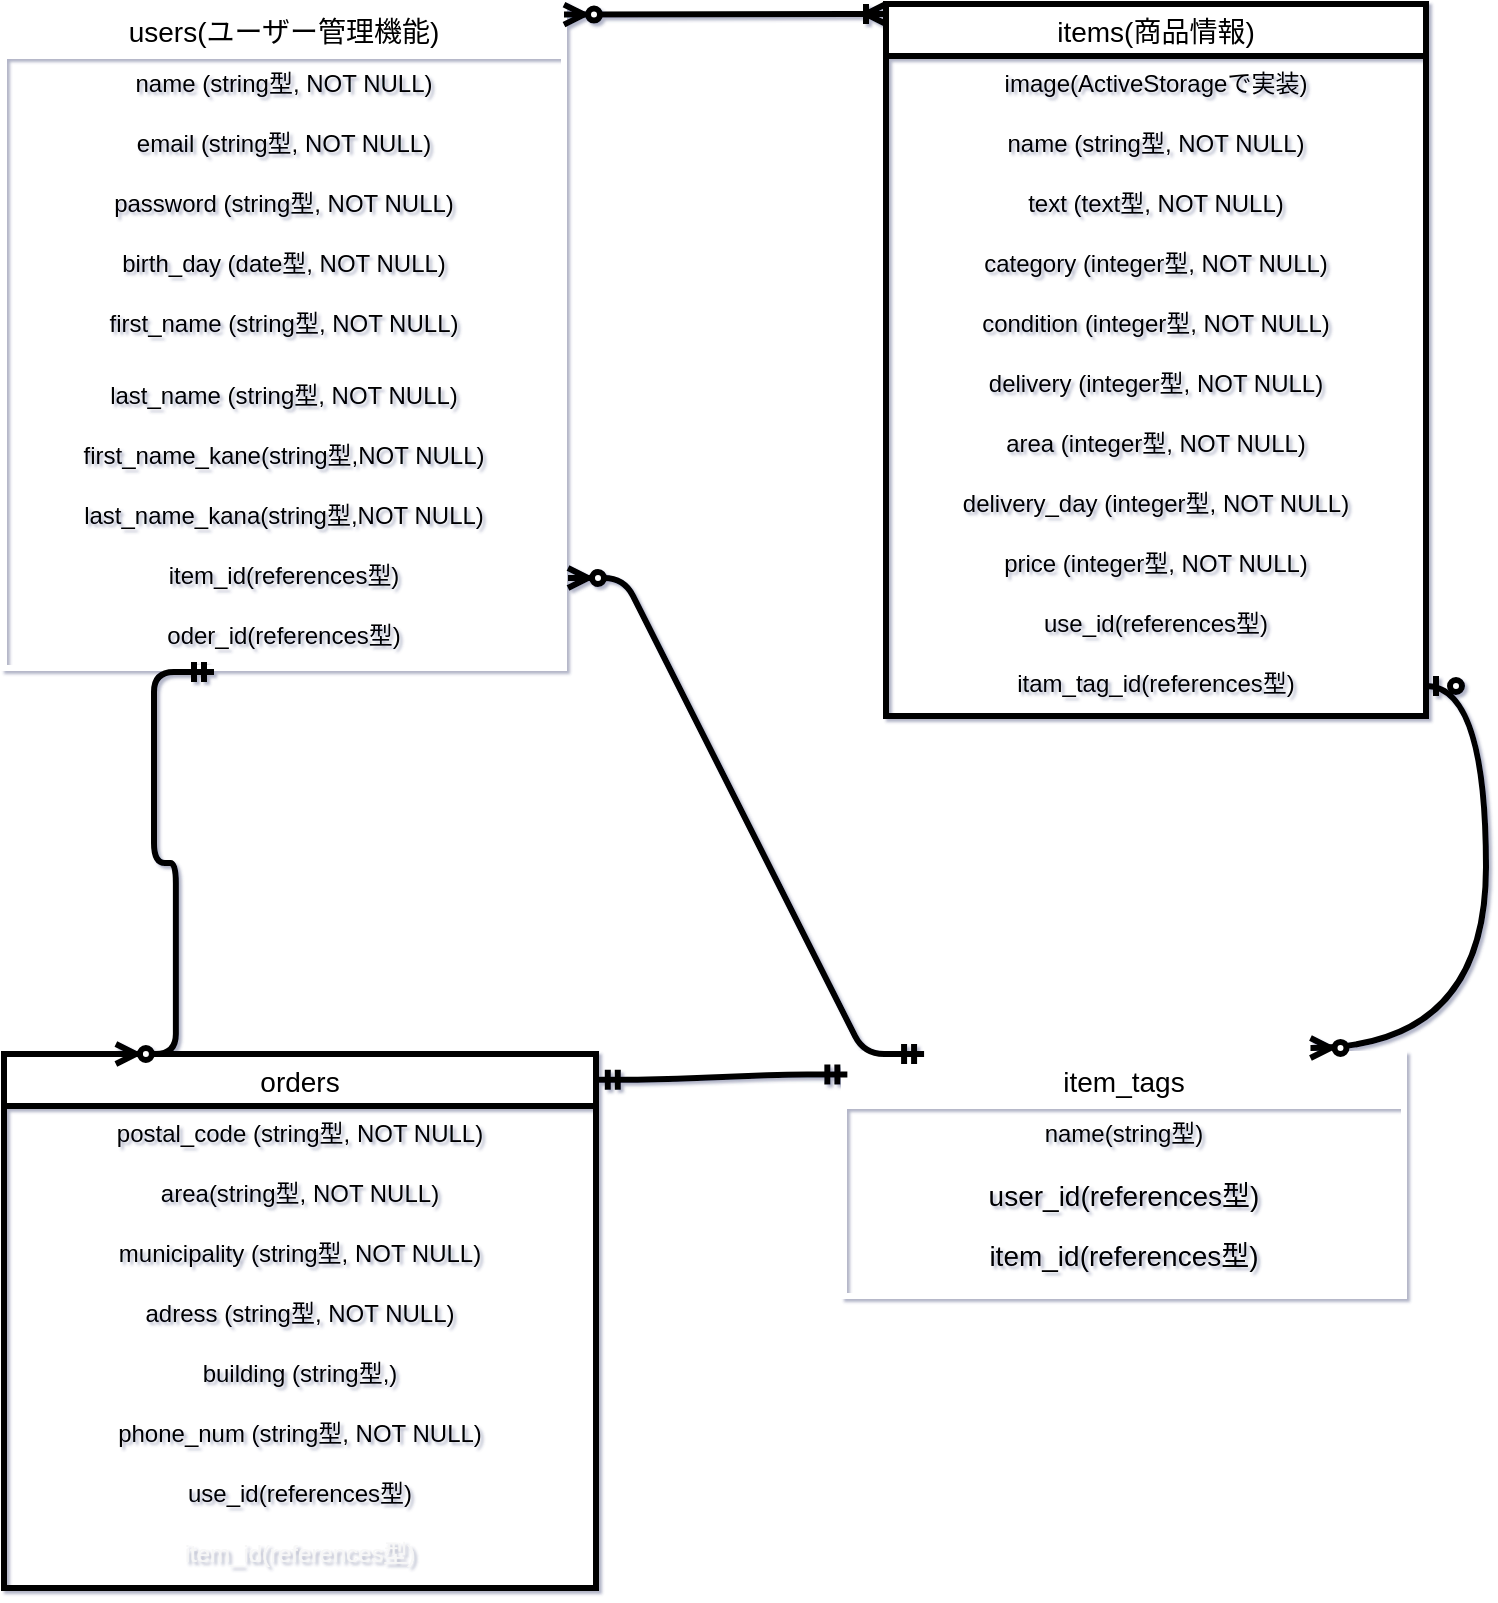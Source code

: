 <mxfile>
    <diagram id="lORFSKRW5LW8WPC1u9rT" name="ページ1">
        <mxGraphModel dx="1098" dy="1042" grid="1" gridSize="7" guides="1" tooltips="1" connect="0" arrows="0" fold="1" page="1" pageScale="1" pageWidth="827" pageHeight="1169" math="0" shadow="1">
            <root>
                <mxCell id="0"/>
                <mxCell id="1" parent="0"/>
                <mxCell id="52" value="users(ユーザー管理機能)" style="swimlane;fontStyle=0;childLayout=stackLayout;horizontal=1;startSize=26;horizontalStack=0;resizeParent=1;resizeParentMax=0;resizeLast=0;collapsible=1;marginBottom=0;align=center;fontSize=14;strokeColor=#FFFFFF;strokeWidth=3;" parent="1" vertex="1">
                    <mxGeometry x="70" y="35" width="280" height="332" as="geometry"/>
                </mxCell>
                <mxCell id="53" value="name (string型, NOT NULL)" style="text;strokeColor=none;fillColor=none;spacingLeft=4;spacingRight=4;overflow=hidden;rotatable=0;points=[[0,0.5],[1,0.5]];portConstraint=eastwest;fontSize=12;align=center;labelBackgroundColor=none;labelBorderColor=none;" parent="52" vertex="1">
                    <mxGeometry y="26" width="280" height="30" as="geometry"/>
                </mxCell>
                <mxCell id="57" value="email (string型, NOT NULL)" style="text;strokeColor=none;fillColor=none;spacingLeft=4;spacingRight=4;overflow=hidden;rotatable=0;points=[[0,0.5],[1,0.5]];portConstraint=eastwest;fontSize=12;align=center;" parent="52" vertex="1">
                    <mxGeometry y="56" width="280" height="30" as="geometry"/>
                </mxCell>
                <mxCell id="54" value="password (string型, NOT NULL)" style="text;strokeColor=none;fillColor=none;spacingLeft=4;spacingRight=4;overflow=hidden;rotatable=0;points=[[0,0.5],[1,0.5]];portConstraint=eastwest;fontSize=12;align=center;" parent="52" vertex="1">
                    <mxGeometry y="86" width="280" height="30" as="geometry"/>
                </mxCell>
                <mxCell id="55" value="birth_day (date型, NOT NULL)" style="text;strokeColor=none;fillColor=none;spacingLeft=4;spacingRight=4;overflow=hidden;rotatable=0;points=[[0,0.5],[1,0.5]];portConstraint=eastwest;fontSize=12;align=center;" parent="52" vertex="1">
                    <mxGeometry y="116" width="280" height="30" as="geometry"/>
                </mxCell>
                <mxCell id="58" value="first_name (string型, NOT NULL)" style="text;strokeColor=none;fillColor=none;spacingLeft=4;spacingRight=4;overflow=hidden;rotatable=0;points=[[0,0.5],[1,0.5]];portConstraint=eastwest;fontSize=12;align=center;" parent="52" vertex="1">
                    <mxGeometry y="146" width="280" height="36" as="geometry"/>
                </mxCell>
                <mxCell id="56" value="last_name (string型, NOT NULL)" style="text;strokeColor=none;fillColor=none;spacingLeft=4;spacingRight=4;overflow=hidden;rotatable=0;points=[[0,0.5],[1,0.5]];portConstraint=eastwest;fontSize=12;align=center;" parent="52" vertex="1">
                    <mxGeometry y="182" width="280" height="30" as="geometry"/>
                </mxCell>
                <mxCell id="147" value="first_name_kane(string型,NOT NULL)" style="text;strokeColor=none;fillColor=none;spacingLeft=4;spacingRight=4;overflow=hidden;rotatable=0;points=[[0,0.5],[1,0.5]];portConstraint=eastwest;fontSize=12;align=center;" parent="52" vertex="1">
                    <mxGeometry y="212" width="280" height="30" as="geometry"/>
                </mxCell>
                <mxCell id="148" value="last_name_kana(string型,NOT NULL)" style="text;strokeColor=none;fillColor=none;spacingLeft=4;spacingRight=4;overflow=hidden;rotatable=0;points=[[0,0.5],[1,0.5]];portConstraint=eastwest;fontSize=12;align=center;" parent="52" vertex="1">
                    <mxGeometry y="242" width="280" height="30" as="geometry"/>
                </mxCell>
                <mxCell id="150" value="item_id(references型)" style="text;strokeColor=none;fillColor=none;spacingLeft=4;spacingRight=4;overflow=hidden;rotatable=0;points=[[0,0.5],[1,0.5]];portConstraint=eastwest;fontSize=12;align=center;" parent="52" vertex="1">
                    <mxGeometry y="272" width="280" height="30" as="geometry"/>
                </mxCell>
                <mxCell id="151" value="oder_id(references型)" style="text;strokeColor=none;fillColor=none;spacingLeft=4;spacingRight=4;overflow=hidden;rotatable=0;points=[[0,0.5],[1,0.5]];portConstraint=eastwest;fontSize=12;align=center;" parent="52" vertex="1">
                    <mxGeometry y="302" width="280" height="30" as="geometry"/>
                </mxCell>
                <mxCell id="60" value="items(商品情報)" style="swimlane;fontStyle=0;childLayout=stackLayout;horizontal=1;startSize=26;horizontalStack=0;resizeParent=1;resizeParentMax=0;resizeLast=0;collapsible=1;marginBottom=0;align=center;fontSize=14;strokeWidth=3;" parent="1" vertex="1">
                    <mxGeometry x="511" y="35" width="270" height="356" as="geometry"/>
                </mxCell>
                <mxCell id="61" value="image(ActiveStorageで実装)" style="text;strokeColor=none;fillColor=none;spacingLeft=4;spacingRight=4;overflow=hidden;rotatable=0;points=[[0,0.5],[1,0.5]];portConstraint=eastwest;fontSize=12;align=center;" parent="60" vertex="1">
                    <mxGeometry y="26" width="270" height="30" as="geometry"/>
                </mxCell>
                <mxCell id="62" value="name (string型, NOT NULL)" style="text;strokeColor=none;fillColor=none;spacingLeft=4;spacingRight=4;overflow=hidden;rotatable=0;points=[[0,0.5],[1,0.5]];portConstraint=eastwest;fontSize=12;align=center;" parent="60" vertex="1">
                    <mxGeometry y="56" width="270" height="30" as="geometry"/>
                </mxCell>
                <mxCell id="63" value="text (text型, NOT NULL)" style="text;strokeColor=none;fillColor=none;spacingLeft=4;spacingRight=4;overflow=hidden;rotatable=0;points=[[0,0.5],[1,0.5]];portConstraint=eastwest;fontSize=12;align=center;" parent="60" vertex="1">
                    <mxGeometry y="86" width="270" height="30" as="geometry"/>
                </mxCell>
                <mxCell id="64" value="category (integer型, NOT NULL)" style="text;strokeColor=none;fillColor=none;spacingLeft=4;spacingRight=4;overflow=hidden;rotatable=0;points=[[0,0.5],[1,0.5]];portConstraint=eastwest;fontSize=12;align=center;" parent="60" vertex="1">
                    <mxGeometry y="116" width="270" height="30" as="geometry"/>
                </mxCell>
                <mxCell id="70" value="condition (integer型, NOT NULL)" style="text;strokeColor=none;fillColor=none;spacingLeft=4;spacingRight=4;overflow=hidden;rotatable=0;points=[[0,0.5],[1,0.5]];portConstraint=eastwest;fontSize=12;align=center;" parent="60" vertex="1">
                    <mxGeometry y="146" width="270" height="30" as="geometry"/>
                </mxCell>
                <mxCell id="71" value="delivery (integer型, NOT NULL)" style="text;strokeColor=none;fillColor=none;spacingLeft=4;spacingRight=4;overflow=hidden;rotatable=0;points=[[0,0.5],[1,0.5]];portConstraint=eastwest;fontSize=12;align=center;" parent="60" vertex="1">
                    <mxGeometry y="176" width="270" height="30" as="geometry"/>
                </mxCell>
                <mxCell id="72" value="area (integer型, NOT NULL)" style="text;strokeColor=none;fillColor=none;spacingLeft=4;spacingRight=4;overflow=hidden;rotatable=0;points=[[0,0.5],[1,0.5]];portConstraint=eastwest;fontSize=12;align=center;" parent="60" vertex="1">
                    <mxGeometry y="206" width="270" height="30" as="geometry"/>
                </mxCell>
                <mxCell id="73" value="delivery_day (integer型, NOT NULL)" style="text;strokeColor=none;fillColor=none;spacingLeft=4;spacingRight=4;overflow=hidden;rotatable=0;points=[[0,0.5],[1,0.5]];portConstraint=eastwest;fontSize=12;align=center;" parent="60" vertex="1">
                    <mxGeometry y="236" width="270" height="30" as="geometry"/>
                </mxCell>
                <mxCell id="69" value="price (integer型, NOT NULL)" style="text;strokeColor=none;fillColor=none;spacingLeft=4;spacingRight=4;overflow=hidden;rotatable=0;points=[[0,0.5],[1,0.5]];portConstraint=eastwest;fontSize=12;align=center;" parent="60" vertex="1">
                    <mxGeometry y="266" width="270" height="30" as="geometry"/>
                </mxCell>
                <mxCell id="131" value="use_id(references型)" style="text;strokeColor=none;fillColor=none;spacingLeft=4;spacingRight=4;overflow=hidden;rotatable=0;points=[[0,0.5],[1,0.5]];portConstraint=eastwest;fontSize=12;align=center;" parent="60" vertex="1">
                    <mxGeometry y="296" width="270" height="30" as="geometry"/>
                </mxCell>
                <mxCell id="160" value="itam_tag_id(references型)" style="text;strokeColor=none;fillColor=none;spacingLeft=4;spacingRight=4;overflow=hidden;rotatable=0;points=[[0,0.5],[1,0.5]];portConstraint=eastwest;fontSize=12;align=center;" vertex="1" parent="60">
                    <mxGeometry y="326" width="270" height="30" as="geometry"/>
                </mxCell>
                <mxCell id="74" value="orders" style="swimlane;fontStyle=0;childLayout=stackLayout;horizontal=1;startSize=26;horizontalStack=0;resizeParent=1;resizeParentMax=0;resizeLast=0;collapsible=1;marginBottom=0;align=center;fontSize=14;strokeWidth=3;" parent="1" vertex="1">
                    <mxGeometry x="70" y="560" width="296" height="267" as="geometry"/>
                </mxCell>
                <mxCell id="77" value="postal_code (string型, NOT NULL)" style="text;strokeColor=none;fillColor=none;spacingLeft=4;spacingRight=4;overflow=hidden;rotatable=0;points=[[0,0.5],[1,0.5]];portConstraint=eastwest;fontSize=12;align=center;" parent="74" vertex="1">
                    <mxGeometry y="26" width="296" height="30" as="geometry"/>
                </mxCell>
                <mxCell id="80" value="area(string型, NOT NULL)" style="text;strokeColor=none;fillColor=none;spacingLeft=4;spacingRight=4;overflow=hidden;rotatable=0;points=[[0,0.5],[1,0.5]];portConstraint=eastwest;fontSize=12;align=center;" parent="74" vertex="1">
                    <mxGeometry y="56" width="296" height="30" as="geometry"/>
                </mxCell>
                <mxCell id="81" value="municipality (string型, NOT NULL)" style="text;strokeColor=none;fillColor=none;spacingLeft=4;spacingRight=4;overflow=hidden;rotatable=0;points=[[0,0.5],[1,0.5]];portConstraint=eastwest;fontSize=12;align=center;" parent="74" vertex="1">
                    <mxGeometry y="86" width="296" height="30" as="geometry"/>
                </mxCell>
                <mxCell id="79" value="adress (string型, NOT NULL)" style="text;strokeColor=none;fillColor=none;spacingLeft=4;spacingRight=4;overflow=hidden;rotatable=0;points=[[0,0.5],[1,0.5]];portConstraint=eastwest;fontSize=12;align=center;" parent="74" vertex="1">
                    <mxGeometry y="116" width="296" height="30" as="geometry"/>
                </mxCell>
                <mxCell id="83" value="building (string型,)" style="text;strokeColor=none;fillColor=none;spacingLeft=4;spacingRight=4;overflow=hidden;rotatable=0;points=[[0,0.5],[1,0.5]];portConstraint=eastwest;fontSize=12;align=center;labelBackgroundColor=none;" parent="74" vertex="1">
                    <mxGeometry y="146" width="296" height="30" as="geometry"/>
                </mxCell>
                <mxCell id="82" value="phone_num (string型, NOT NULL)" style="text;strokeColor=none;fillColor=none;spacingLeft=4;spacingRight=4;overflow=hidden;rotatable=0;points=[[0,0.5],[1,0.5]];portConstraint=eastwest;fontSize=12;align=center;" parent="74" vertex="1">
                    <mxGeometry y="176" width="296" height="30" as="geometry"/>
                </mxCell>
                <mxCell id="133" value="use_id(references型)" style="text;strokeColor=none;fillColor=none;spacingLeft=4;spacingRight=4;overflow=hidden;rotatable=0;points=[[0,0.5],[1,0.5]];portConstraint=eastwest;fontSize=12;align=center;" parent="74" vertex="1">
                    <mxGeometry y="206" width="296" height="30" as="geometry"/>
                </mxCell>
                <mxCell id="132" value="item_id(references型)" style="text;strokeColor=none;fillColor=none;spacingLeft=4;spacingRight=4;overflow=hidden;rotatable=0;points=[[0,0.5],[1,0.5]];portConstraint=eastwest;fontSize=12;align=center;labelBorderColor=none;labelBackgroundColor=none;fontColor=#F7F7F7;" parent="74" vertex="1">
                    <mxGeometry y="236" width="296" height="31" as="geometry"/>
                </mxCell>
                <mxCell id="138" value="item_tags" style="swimlane;fontStyle=0;childLayout=stackLayout;horizontal=1;startSize=26;horizontalStack=0;resizeParent=1;resizeParentMax=0;resizeLast=0;collapsible=1;marginBottom=0;align=center;fontSize=14;strokeColor=#FFFFFF;strokeWidth=3;" parent="1" vertex="1">
                    <mxGeometry x="490" y="560" width="280" height="121" as="geometry"/>
                </mxCell>
                <mxCell id="149" value="name(string型)" style="text;strokeColor=none;fillColor=none;spacingLeft=4;spacingRight=4;overflow=hidden;rotatable=0;points=[[0,0.5],[1,0.5]];portConstraint=eastwest;fontSize=12;align=center;" parent="138" vertex="1">
                    <mxGeometry y="26" width="280" height="30" as="geometry"/>
                </mxCell>
                <mxCell id="139" value="user_id(references型)" style="text;strokeColor=none;fillColor=none;spacingLeft=4;spacingRight=4;overflow=hidden;rotatable=0;points=[[0,0.5],[1,0.5]];portConstraint=eastwest;fontSize=14;align=center;" parent="138" vertex="1">
                    <mxGeometry y="56" width="280" height="30" as="geometry"/>
                </mxCell>
                <mxCell id="140" value="item_id(references型)" style="text;strokeColor=none;fillColor=none;spacingLeft=4;spacingRight=4;overflow=hidden;rotatable=0;points=[[0,0.5],[1,0.5]];portConstraint=eastwest;fontSize=14;align=center;" parent="138" vertex="1">
                    <mxGeometry y="86" width="280" height="35" as="geometry"/>
                </mxCell>
                <mxCell id="153" value="" style="edgeStyle=entityRelationEdgeStyle;fontSize=12;html=1;endArrow=ERzeroToMany;startArrow=ERzeroToOne;entryX=0.833;entryY=-0.025;entryDx=0;entryDy=0;entryPerimeter=0;curved=1;strokeWidth=3;" edge="1" parent="1" source="160" target="138">
                    <mxGeometry width="100" height="100" relative="1" as="geometry">
                        <mxPoint x="665" y="385" as="sourcePoint"/>
                        <mxPoint x="602" y="385" as="targetPoint"/>
                    </mxGeometry>
                </mxCell>
                <mxCell id="154" value="" style="edgeStyle=entityRelationEdgeStyle;fontSize=12;html=1;endArrow=ERoneToMany;startArrow=ERzeroToMany;exitX=1;exitY=0.016;exitDx=0;exitDy=0;exitPerimeter=0;curved=1;strokeWidth=3;" edge="1" parent="1" source="52">
                    <mxGeometry width="100" height="100" relative="1" as="geometry">
                        <mxPoint x="343" y="422" as="sourcePoint"/>
                        <mxPoint x="511" y="40" as="targetPoint"/>
                    </mxGeometry>
                </mxCell>
                <mxCell id="158" value="" style="edgeStyle=entityRelationEdgeStyle;fontSize=12;html=1;endArrow=ERmandOne;startArrow=ERmandOne;targetPerimeterSpacing=2;strokeWidth=3;exitX=1.003;exitY=0.048;exitDx=0;exitDy=0;exitPerimeter=0;entryX=0.006;entryY=0.085;entryDx=0;entryDy=0;entryPerimeter=0;" edge="1" parent="1" source="74" target="138">
                    <mxGeometry width="100" height="100" relative="1" as="geometry">
                        <mxPoint x="294" y="611" as="sourcePoint"/>
                        <mxPoint x="469" y="694" as="targetPoint"/>
                    </mxGeometry>
                </mxCell>
                <mxCell id="159" value="" style="edgeStyle=entityRelationEdgeStyle;fontSize=12;html=1;endArrow=ERzeroToMany;startArrow=ERmandOne;targetPerimeterSpacing=2;strokeWidth=3;entryX=0.189;entryY=0;entryDx=0;entryDy=0;entryPerimeter=0;exitX=0.375;exitY=1.067;exitDx=0;exitDy=0;exitPerimeter=0;" edge="1" parent="1" source="151" target="74">
                    <mxGeometry width="100" height="100" relative="1" as="geometry">
                        <mxPoint x="108" y="357" as="sourcePoint"/>
                        <mxPoint x="352" y="399" as="targetPoint"/>
                    </mxGeometry>
                </mxCell>
                <mxCell id="161" value="" style="edgeStyle=entityRelationEdgeStyle;fontSize=12;html=1;endArrow=ERzeroToMany;startArrow=ERmandOne;targetPerimeterSpacing=2;strokeWidth=3;exitX=0.143;exitY=0;exitDx=0;exitDy=0;exitPerimeter=0;" edge="1" parent="1" source="138" target="150">
                    <mxGeometry width="100" height="100" relative="1" as="geometry">
                        <mxPoint x="399" y="422" as="sourcePoint"/>
                        <mxPoint x="499" y="322" as="targetPoint"/>
                    </mxGeometry>
                </mxCell>
            </root>
        </mxGraphModel>
    </diagram>
</mxfile>